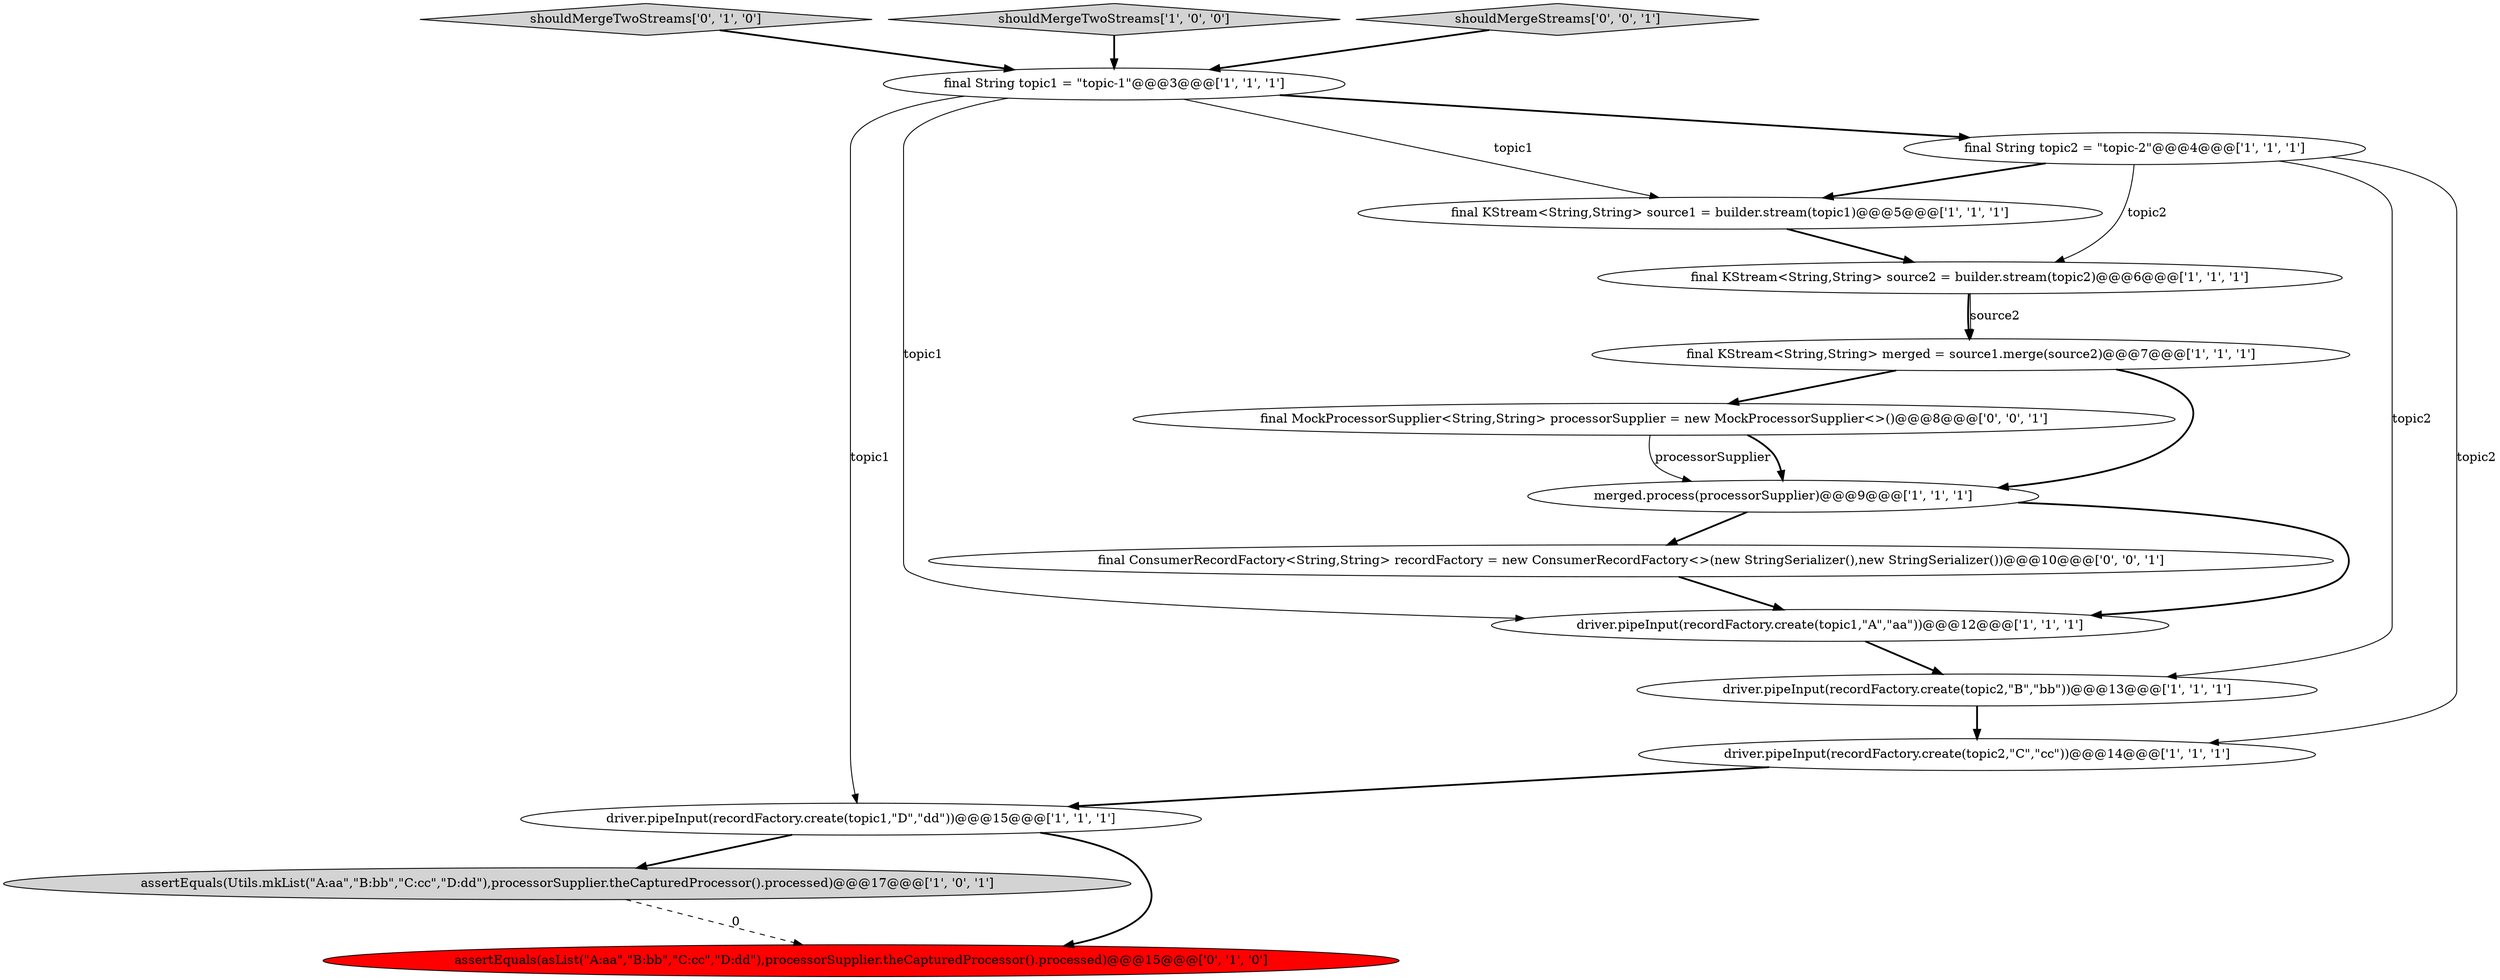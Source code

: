 digraph {
13 [style = filled, label = "shouldMergeTwoStreams['0', '1', '0']", fillcolor = lightgray, shape = diamond image = "AAA0AAABBB2BBB"];
3 [style = filled, label = "shouldMergeTwoStreams['1', '0', '0']", fillcolor = lightgray, shape = diamond image = "AAA0AAABBB1BBB"];
9 [style = filled, label = "final String topic1 = \"topic-1\"@@@3@@@['1', '1', '1']", fillcolor = white, shape = ellipse image = "AAA0AAABBB1BBB"];
10 [style = filled, label = "final KStream<String,String> source1 = builder.stream(topic1)@@@5@@@['1', '1', '1']", fillcolor = white, shape = ellipse image = "AAA0AAABBB1BBB"];
12 [style = filled, label = "assertEquals(asList(\"A:aa\",\"B:bb\",\"C:cc\",\"D:dd\"),processorSupplier.theCapturedProcessor().processed)@@@15@@@['0', '1', '0']", fillcolor = red, shape = ellipse image = "AAA1AAABBB2BBB"];
4 [style = filled, label = "assertEquals(Utils.mkList(\"A:aa\",\"B:bb\",\"C:cc\",\"D:dd\"),processorSupplier.theCapturedProcessor().processed)@@@17@@@['1', '0', '1']", fillcolor = lightgray, shape = ellipse image = "AAA0AAABBB1BBB"];
0 [style = filled, label = "driver.pipeInput(recordFactory.create(topic1,\"D\",\"dd\"))@@@15@@@['1', '1', '1']", fillcolor = white, shape = ellipse image = "AAA0AAABBB1BBB"];
6 [style = filled, label = "driver.pipeInput(recordFactory.create(topic1,\"A\",\"aa\"))@@@12@@@['1', '1', '1']", fillcolor = white, shape = ellipse image = "AAA0AAABBB1BBB"];
8 [style = filled, label = "driver.pipeInput(recordFactory.create(topic2,\"B\",\"bb\"))@@@13@@@['1', '1', '1']", fillcolor = white, shape = ellipse image = "AAA0AAABBB1BBB"];
11 [style = filled, label = "final String topic2 = \"topic-2\"@@@4@@@['1', '1', '1']", fillcolor = white, shape = ellipse image = "AAA0AAABBB1BBB"];
14 [style = filled, label = "final MockProcessorSupplier<String,String> processorSupplier = new MockProcessorSupplier<>()@@@8@@@['0', '0', '1']", fillcolor = white, shape = ellipse image = "AAA0AAABBB3BBB"];
15 [style = filled, label = "shouldMergeStreams['0', '0', '1']", fillcolor = lightgray, shape = diamond image = "AAA0AAABBB3BBB"];
16 [style = filled, label = "final ConsumerRecordFactory<String,String> recordFactory = new ConsumerRecordFactory<>(new StringSerializer(),new StringSerializer())@@@10@@@['0', '0', '1']", fillcolor = white, shape = ellipse image = "AAA0AAABBB3BBB"];
7 [style = filled, label = "final KStream<String,String> source2 = builder.stream(topic2)@@@6@@@['1', '1', '1']", fillcolor = white, shape = ellipse image = "AAA0AAABBB1BBB"];
2 [style = filled, label = "driver.pipeInput(recordFactory.create(topic2,\"C\",\"cc\"))@@@14@@@['1', '1', '1']", fillcolor = white, shape = ellipse image = "AAA0AAABBB1BBB"];
1 [style = filled, label = "final KStream<String,String> merged = source1.merge(source2)@@@7@@@['1', '1', '1']", fillcolor = white, shape = ellipse image = "AAA0AAABBB1BBB"];
5 [style = filled, label = "merged.process(processorSupplier)@@@9@@@['1', '1', '1']", fillcolor = white, shape = ellipse image = "AAA0AAABBB1BBB"];
1->5 [style = bold, label=""];
7->1 [style = bold, label=""];
9->11 [style = bold, label=""];
16->6 [style = bold, label=""];
0->12 [style = bold, label=""];
11->8 [style = solid, label="topic2"];
9->10 [style = solid, label="topic1"];
10->7 [style = bold, label=""];
11->2 [style = solid, label="topic2"];
4->12 [style = dashed, label="0"];
5->16 [style = bold, label=""];
3->9 [style = bold, label=""];
14->5 [style = solid, label="processorSupplier"];
2->0 [style = bold, label=""];
5->6 [style = bold, label=""];
8->2 [style = bold, label=""];
0->4 [style = bold, label=""];
11->10 [style = bold, label=""];
15->9 [style = bold, label=""];
9->0 [style = solid, label="topic1"];
6->8 [style = bold, label=""];
1->14 [style = bold, label=""];
13->9 [style = bold, label=""];
11->7 [style = solid, label="topic2"];
9->6 [style = solid, label="topic1"];
14->5 [style = bold, label=""];
7->1 [style = solid, label="source2"];
}

